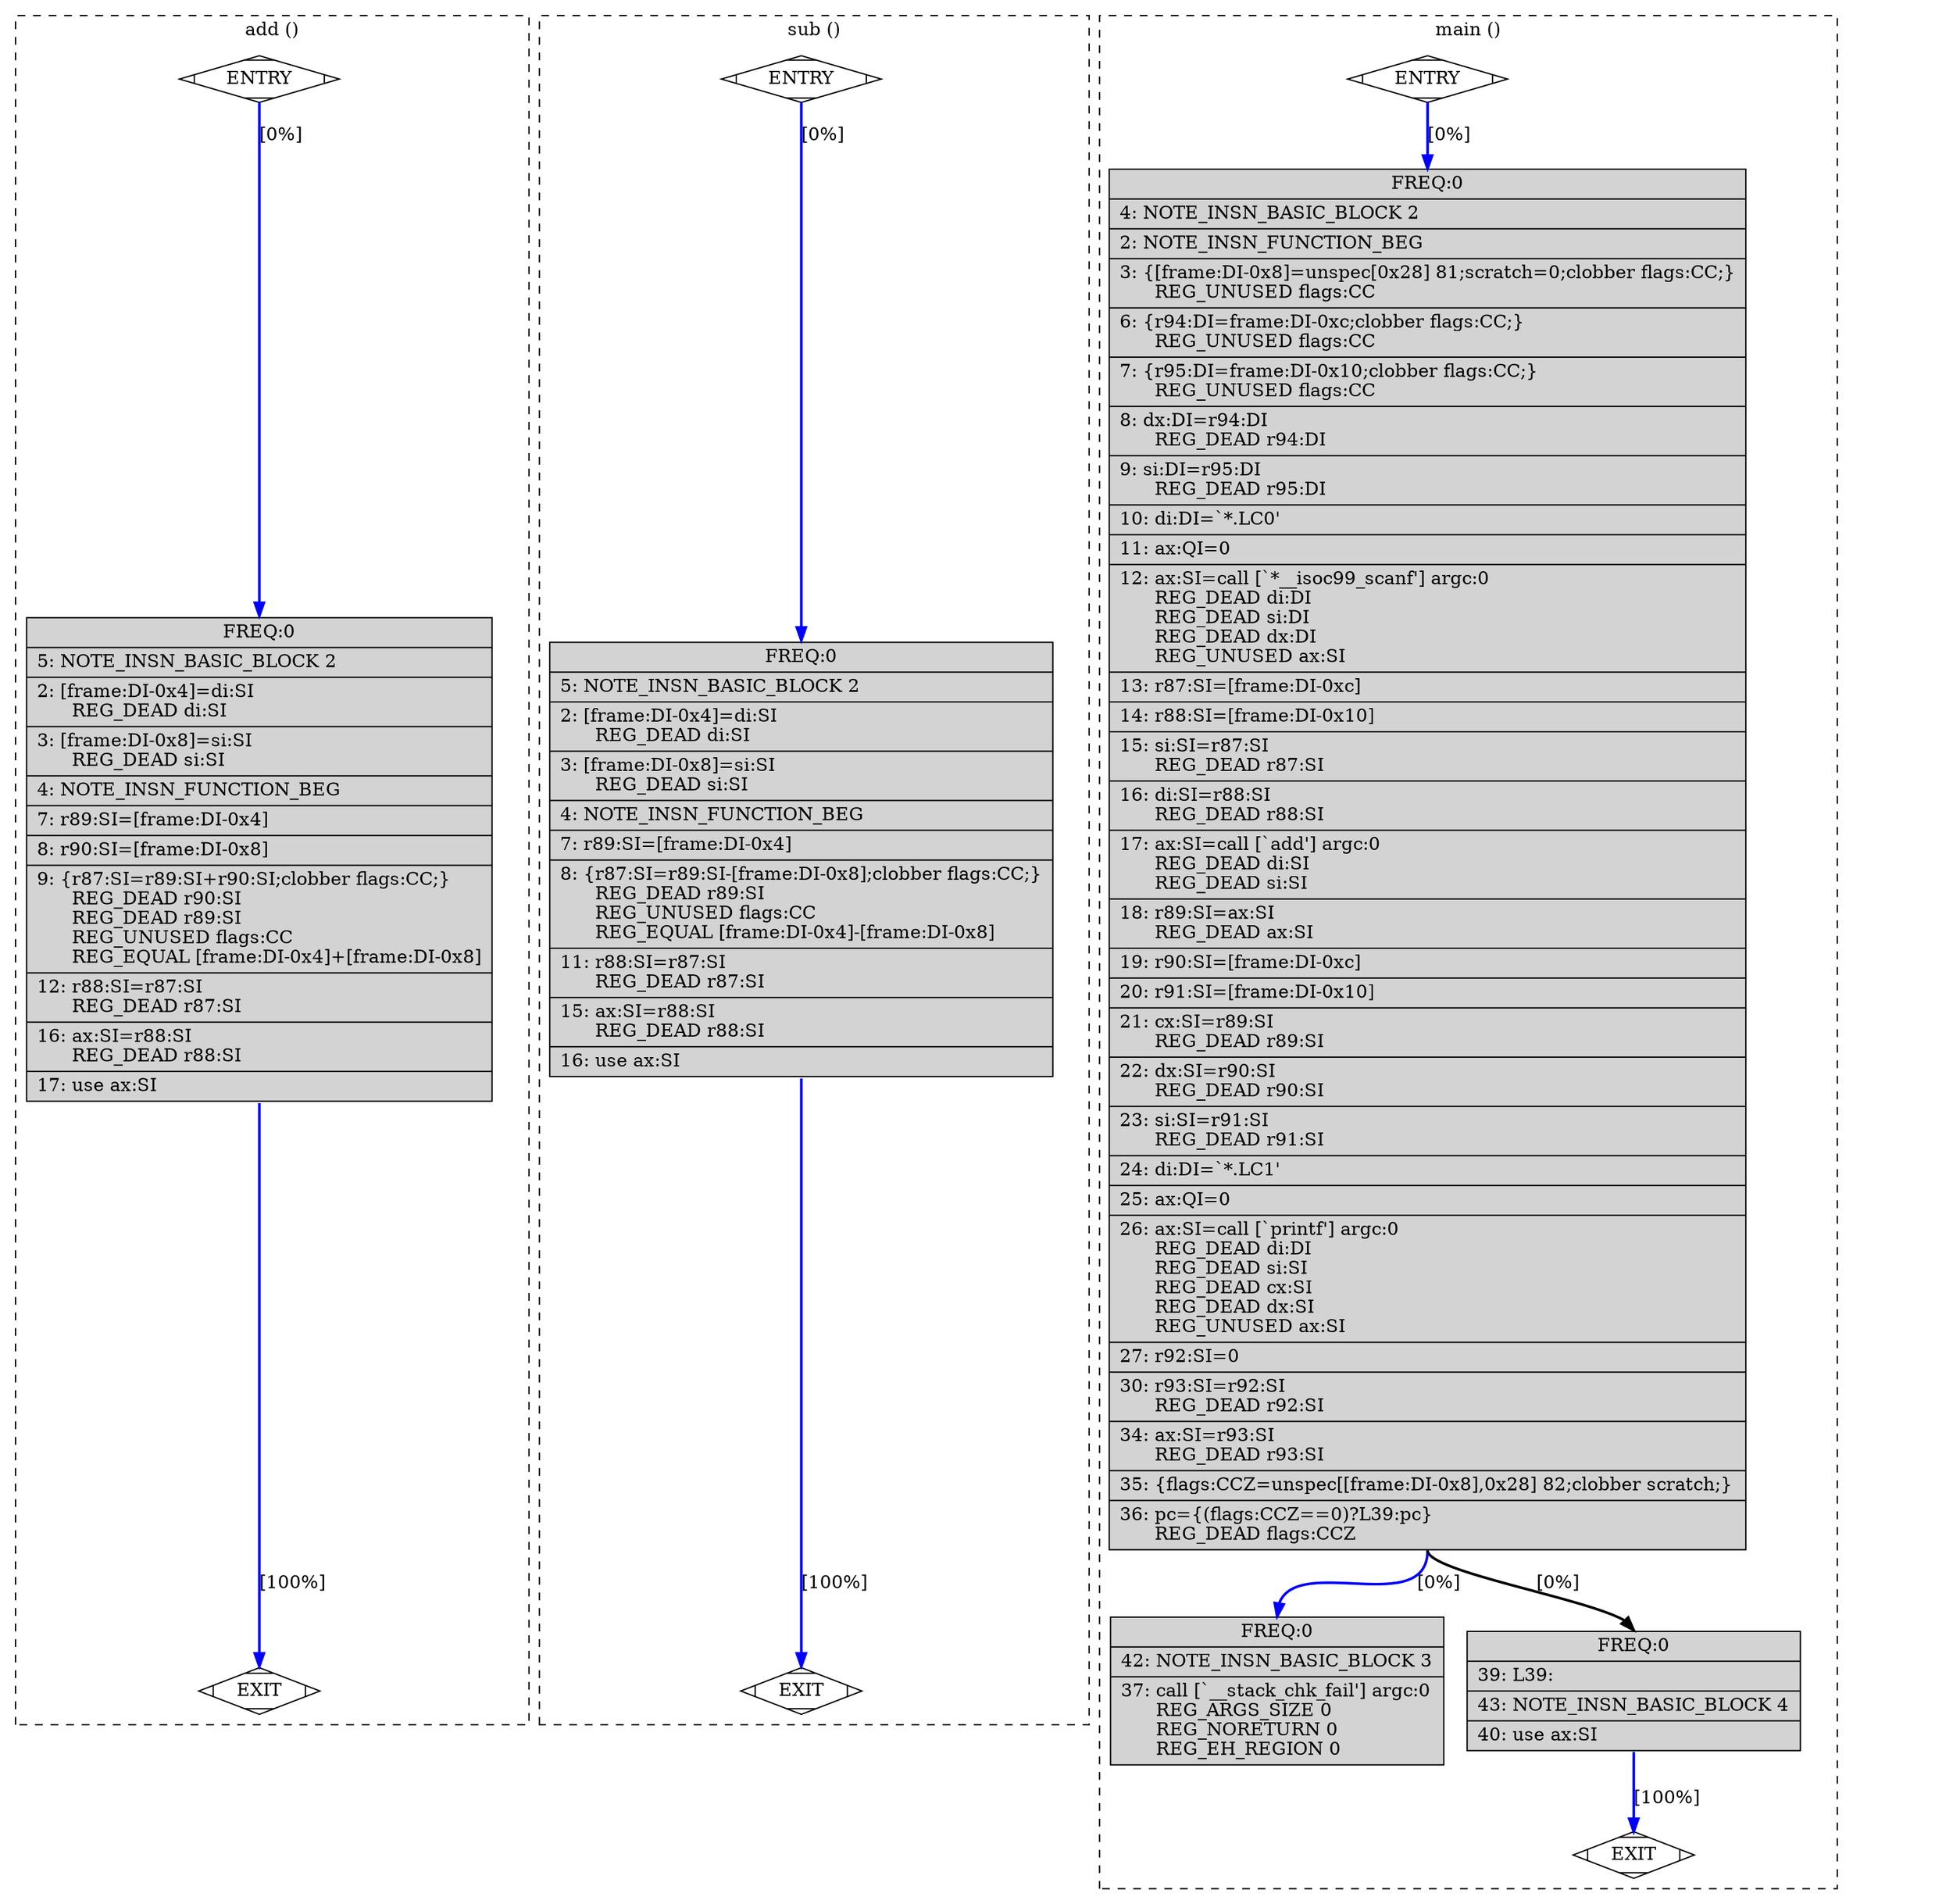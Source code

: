 digraph "main.c.273r.ira" {
overlap=false;
subgraph "cluster_add" {
	style="dashed";
	color="black";
	label="add ()";
	fn_0_basic_block_0 [shape=Mdiamond,style=filled,fillcolor=white,label="ENTRY"];

	fn_0_basic_block_2 [shape=record,style=filled,fillcolor=lightgrey,label="{ FREQ:0 |\ \ \ \ 5:\ NOTE_INSN_BASIC_BLOCK\ 2\l\
|\ \ \ \ 2:\ [frame:DI-0x4]=di:SI\l\
\ \ \ \ \ \ REG_DEAD\ di:SI\l\
|\ \ \ \ 3:\ [frame:DI-0x8]=si:SI\l\
\ \ \ \ \ \ REG_DEAD\ si:SI\l\
|\ \ \ \ 4:\ NOTE_INSN_FUNCTION_BEG\l\
|\ \ \ \ 7:\ r89:SI=[frame:DI-0x4]\l\
|\ \ \ \ 8:\ r90:SI=[frame:DI-0x8]\l\
|\ \ \ \ 9:\ \{r87:SI=r89:SI+r90:SI;clobber\ flags:CC;\}\l\
\ \ \ \ \ \ REG_DEAD\ r90:SI\l\
\ \ \ \ \ \ REG_DEAD\ r89:SI\l\
\ \ \ \ \ \ REG_UNUSED\ flags:CC\l\
\ \ \ \ \ \ REG_EQUAL\ [frame:DI-0x4]+[frame:DI-0x8]\l\
|\ \ \ 12:\ r88:SI=r87:SI\l\
\ \ \ \ \ \ REG_DEAD\ r87:SI\l\
|\ \ \ 16:\ ax:SI=r88:SI\l\
\ \ \ \ \ \ REG_DEAD\ r88:SI\l\
|\ \ \ 17:\ use\ ax:SI\l\
}"];

	fn_0_basic_block_1 [shape=Mdiamond,style=filled,fillcolor=white,label="EXIT"];

	fn_0_basic_block_0:s -> fn_0_basic_block_2:n [style="solid,bold",color=blue,weight=100,constraint=true, label="[0%]"];
	fn_0_basic_block_2:s -> fn_0_basic_block_1:n [style="solid,bold",color=blue,weight=100,constraint=true, label="[100%]"];
	fn_0_basic_block_0:s -> fn_0_basic_block_1:n [style="invis",constraint=true];
}
subgraph "cluster_sub" {
	style="dashed";
	color="black";
	label="sub ()";
	fn_1_basic_block_0 [shape=Mdiamond,style=filled,fillcolor=white,label="ENTRY"];

	fn_1_basic_block_2 [shape=record,style=filled,fillcolor=lightgrey,label="{ FREQ:0 |\ \ \ \ 5:\ NOTE_INSN_BASIC_BLOCK\ 2\l\
|\ \ \ \ 2:\ [frame:DI-0x4]=di:SI\l\
\ \ \ \ \ \ REG_DEAD\ di:SI\l\
|\ \ \ \ 3:\ [frame:DI-0x8]=si:SI\l\
\ \ \ \ \ \ REG_DEAD\ si:SI\l\
|\ \ \ \ 4:\ NOTE_INSN_FUNCTION_BEG\l\
|\ \ \ \ 7:\ r89:SI=[frame:DI-0x4]\l\
|\ \ \ \ 8:\ \{r87:SI=r89:SI-[frame:DI-0x8];clobber\ flags:CC;\}\l\
\ \ \ \ \ \ REG_DEAD\ r89:SI\l\
\ \ \ \ \ \ REG_UNUSED\ flags:CC\l\
\ \ \ \ \ \ REG_EQUAL\ [frame:DI-0x4]-[frame:DI-0x8]\l\
|\ \ \ 11:\ r88:SI=r87:SI\l\
\ \ \ \ \ \ REG_DEAD\ r87:SI\l\
|\ \ \ 15:\ ax:SI=r88:SI\l\
\ \ \ \ \ \ REG_DEAD\ r88:SI\l\
|\ \ \ 16:\ use\ ax:SI\l\
}"];

	fn_1_basic_block_1 [shape=Mdiamond,style=filled,fillcolor=white,label="EXIT"];

	fn_1_basic_block_0:s -> fn_1_basic_block_2:n [style="solid,bold",color=blue,weight=100,constraint=true, label="[0%]"];
	fn_1_basic_block_2:s -> fn_1_basic_block_1:n [style="solid,bold",color=blue,weight=100,constraint=true, label="[100%]"];
	fn_1_basic_block_0:s -> fn_1_basic_block_1:n [style="invis",constraint=true];
}
subgraph "cluster_main" {
	style="dashed";
	color="black";
	label="main ()";
	fn_2_basic_block_0 [shape=Mdiamond,style=filled,fillcolor=white,label="ENTRY"];

	fn_2_basic_block_2 [shape=record,style=filled,fillcolor=lightgrey,label="{ FREQ:0 |\ \ \ \ 4:\ NOTE_INSN_BASIC_BLOCK\ 2\l\
|\ \ \ \ 2:\ NOTE_INSN_FUNCTION_BEG\l\
|\ \ \ \ 3:\ \{[frame:DI-0x8]=unspec[0x28]\ 81;scratch=0;clobber\ flags:CC;\}\l\
\ \ \ \ \ \ REG_UNUSED\ flags:CC\l\
|\ \ \ \ 6:\ \{r94:DI=frame:DI-0xc;clobber\ flags:CC;\}\l\
\ \ \ \ \ \ REG_UNUSED\ flags:CC\l\
|\ \ \ \ 7:\ \{r95:DI=frame:DI-0x10;clobber\ flags:CC;\}\l\
\ \ \ \ \ \ REG_UNUSED\ flags:CC\l\
|\ \ \ \ 8:\ dx:DI=r94:DI\l\
\ \ \ \ \ \ REG_DEAD\ r94:DI\l\
|\ \ \ \ 9:\ si:DI=r95:DI\l\
\ \ \ \ \ \ REG_DEAD\ r95:DI\l\
|\ \ \ 10:\ di:DI=`*.LC0'\l\
|\ \ \ 11:\ ax:QI=0\l\
|\ \ \ 12:\ ax:SI=call\ [`*__isoc99_scanf']\ argc:0\l\
\ \ \ \ \ \ REG_DEAD\ di:DI\l\
\ \ \ \ \ \ REG_DEAD\ si:DI\l\
\ \ \ \ \ \ REG_DEAD\ dx:DI\l\
\ \ \ \ \ \ REG_UNUSED\ ax:SI\l\
|\ \ \ 13:\ r87:SI=[frame:DI-0xc]\l\
|\ \ \ 14:\ r88:SI=[frame:DI-0x10]\l\
|\ \ \ 15:\ si:SI=r87:SI\l\
\ \ \ \ \ \ REG_DEAD\ r87:SI\l\
|\ \ \ 16:\ di:SI=r88:SI\l\
\ \ \ \ \ \ REG_DEAD\ r88:SI\l\
|\ \ \ 17:\ ax:SI=call\ [`add']\ argc:0\l\
\ \ \ \ \ \ REG_DEAD\ di:SI\l\
\ \ \ \ \ \ REG_DEAD\ si:SI\l\
|\ \ \ 18:\ r89:SI=ax:SI\l\
\ \ \ \ \ \ REG_DEAD\ ax:SI\l\
|\ \ \ 19:\ r90:SI=[frame:DI-0xc]\l\
|\ \ \ 20:\ r91:SI=[frame:DI-0x10]\l\
|\ \ \ 21:\ cx:SI=r89:SI\l\
\ \ \ \ \ \ REG_DEAD\ r89:SI\l\
|\ \ \ 22:\ dx:SI=r90:SI\l\
\ \ \ \ \ \ REG_DEAD\ r90:SI\l\
|\ \ \ 23:\ si:SI=r91:SI\l\
\ \ \ \ \ \ REG_DEAD\ r91:SI\l\
|\ \ \ 24:\ di:DI=`*.LC1'\l\
|\ \ \ 25:\ ax:QI=0\l\
|\ \ \ 26:\ ax:SI=call\ [`printf']\ argc:0\l\
\ \ \ \ \ \ REG_DEAD\ di:DI\l\
\ \ \ \ \ \ REG_DEAD\ si:SI\l\
\ \ \ \ \ \ REG_DEAD\ cx:SI\l\
\ \ \ \ \ \ REG_DEAD\ dx:SI\l\
\ \ \ \ \ \ REG_UNUSED\ ax:SI\l\
|\ \ \ 27:\ r92:SI=0\l\
|\ \ \ 30:\ r93:SI=r92:SI\l\
\ \ \ \ \ \ REG_DEAD\ r92:SI\l\
|\ \ \ 34:\ ax:SI=r93:SI\l\
\ \ \ \ \ \ REG_DEAD\ r93:SI\l\
|\ \ \ 35:\ \{flags:CCZ=unspec[[frame:DI-0x8],0x28]\ 82;clobber\ scratch;\}\l\
|\ \ \ 36:\ pc=\{(flags:CCZ==0)?L39:pc\}\l\
\ \ \ \ \ \ REG_DEAD\ flags:CCZ\l\
}"];

	fn_2_basic_block_3 [shape=record,style=filled,fillcolor=lightgrey,label="{ FREQ:0 |\ \ \ 42:\ NOTE_INSN_BASIC_BLOCK\ 3\l\
|\ \ \ 37:\ call\ [`__stack_chk_fail']\ argc:0\l\
\ \ \ \ \ \ REG_ARGS_SIZE\ 0\l\
\ \ \ \ \ \ REG_NORETURN\ 0\l\
\ \ \ \ \ \ REG_EH_REGION\ 0\l\
}"];

	fn_2_basic_block_4 [shape=record,style=filled,fillcolor=lightgrey,label="{ FREQ:0 |\ \ \ 39:\ L39:\l\
|\ \ \ 43:\ NOTE_INSN_BASIC_BLOCK\ 4\l\
|\ \ \ 40:\ use\ ax:SI\l\
}"];

	fn_2_basic_block_1 [shape=Mdiamond,style=filled,fillcolor=white,label="EXIT"];

	fn_2_basic_block_0:s -> fn_2_basic_block_2:n [style="solid,bold",color=blue,weight=100,constraint=true, label="[0%]"];
	fn_2_basic_block_2:s -> fn_2_basic_block_4:n [style="solid,bold",color=black,weight=10,constraint=true, label="[0%]"];
	fn_2_basic_block_2:s -> fn_2_basic_block_3:n [style="solid,bold",color=blue,weight=100,constraint=true, label="[0%]"];
	fn_2_basic_block_4:s -> fn_2_basic_block_1:n [style="solid,bold",color=blue,weight=100,constraint=true, label="[100%]"];
	fn_2_basic_block_0:s -> fn_2_basic_block_1:n [style="invis",constraint=true];
}
}
